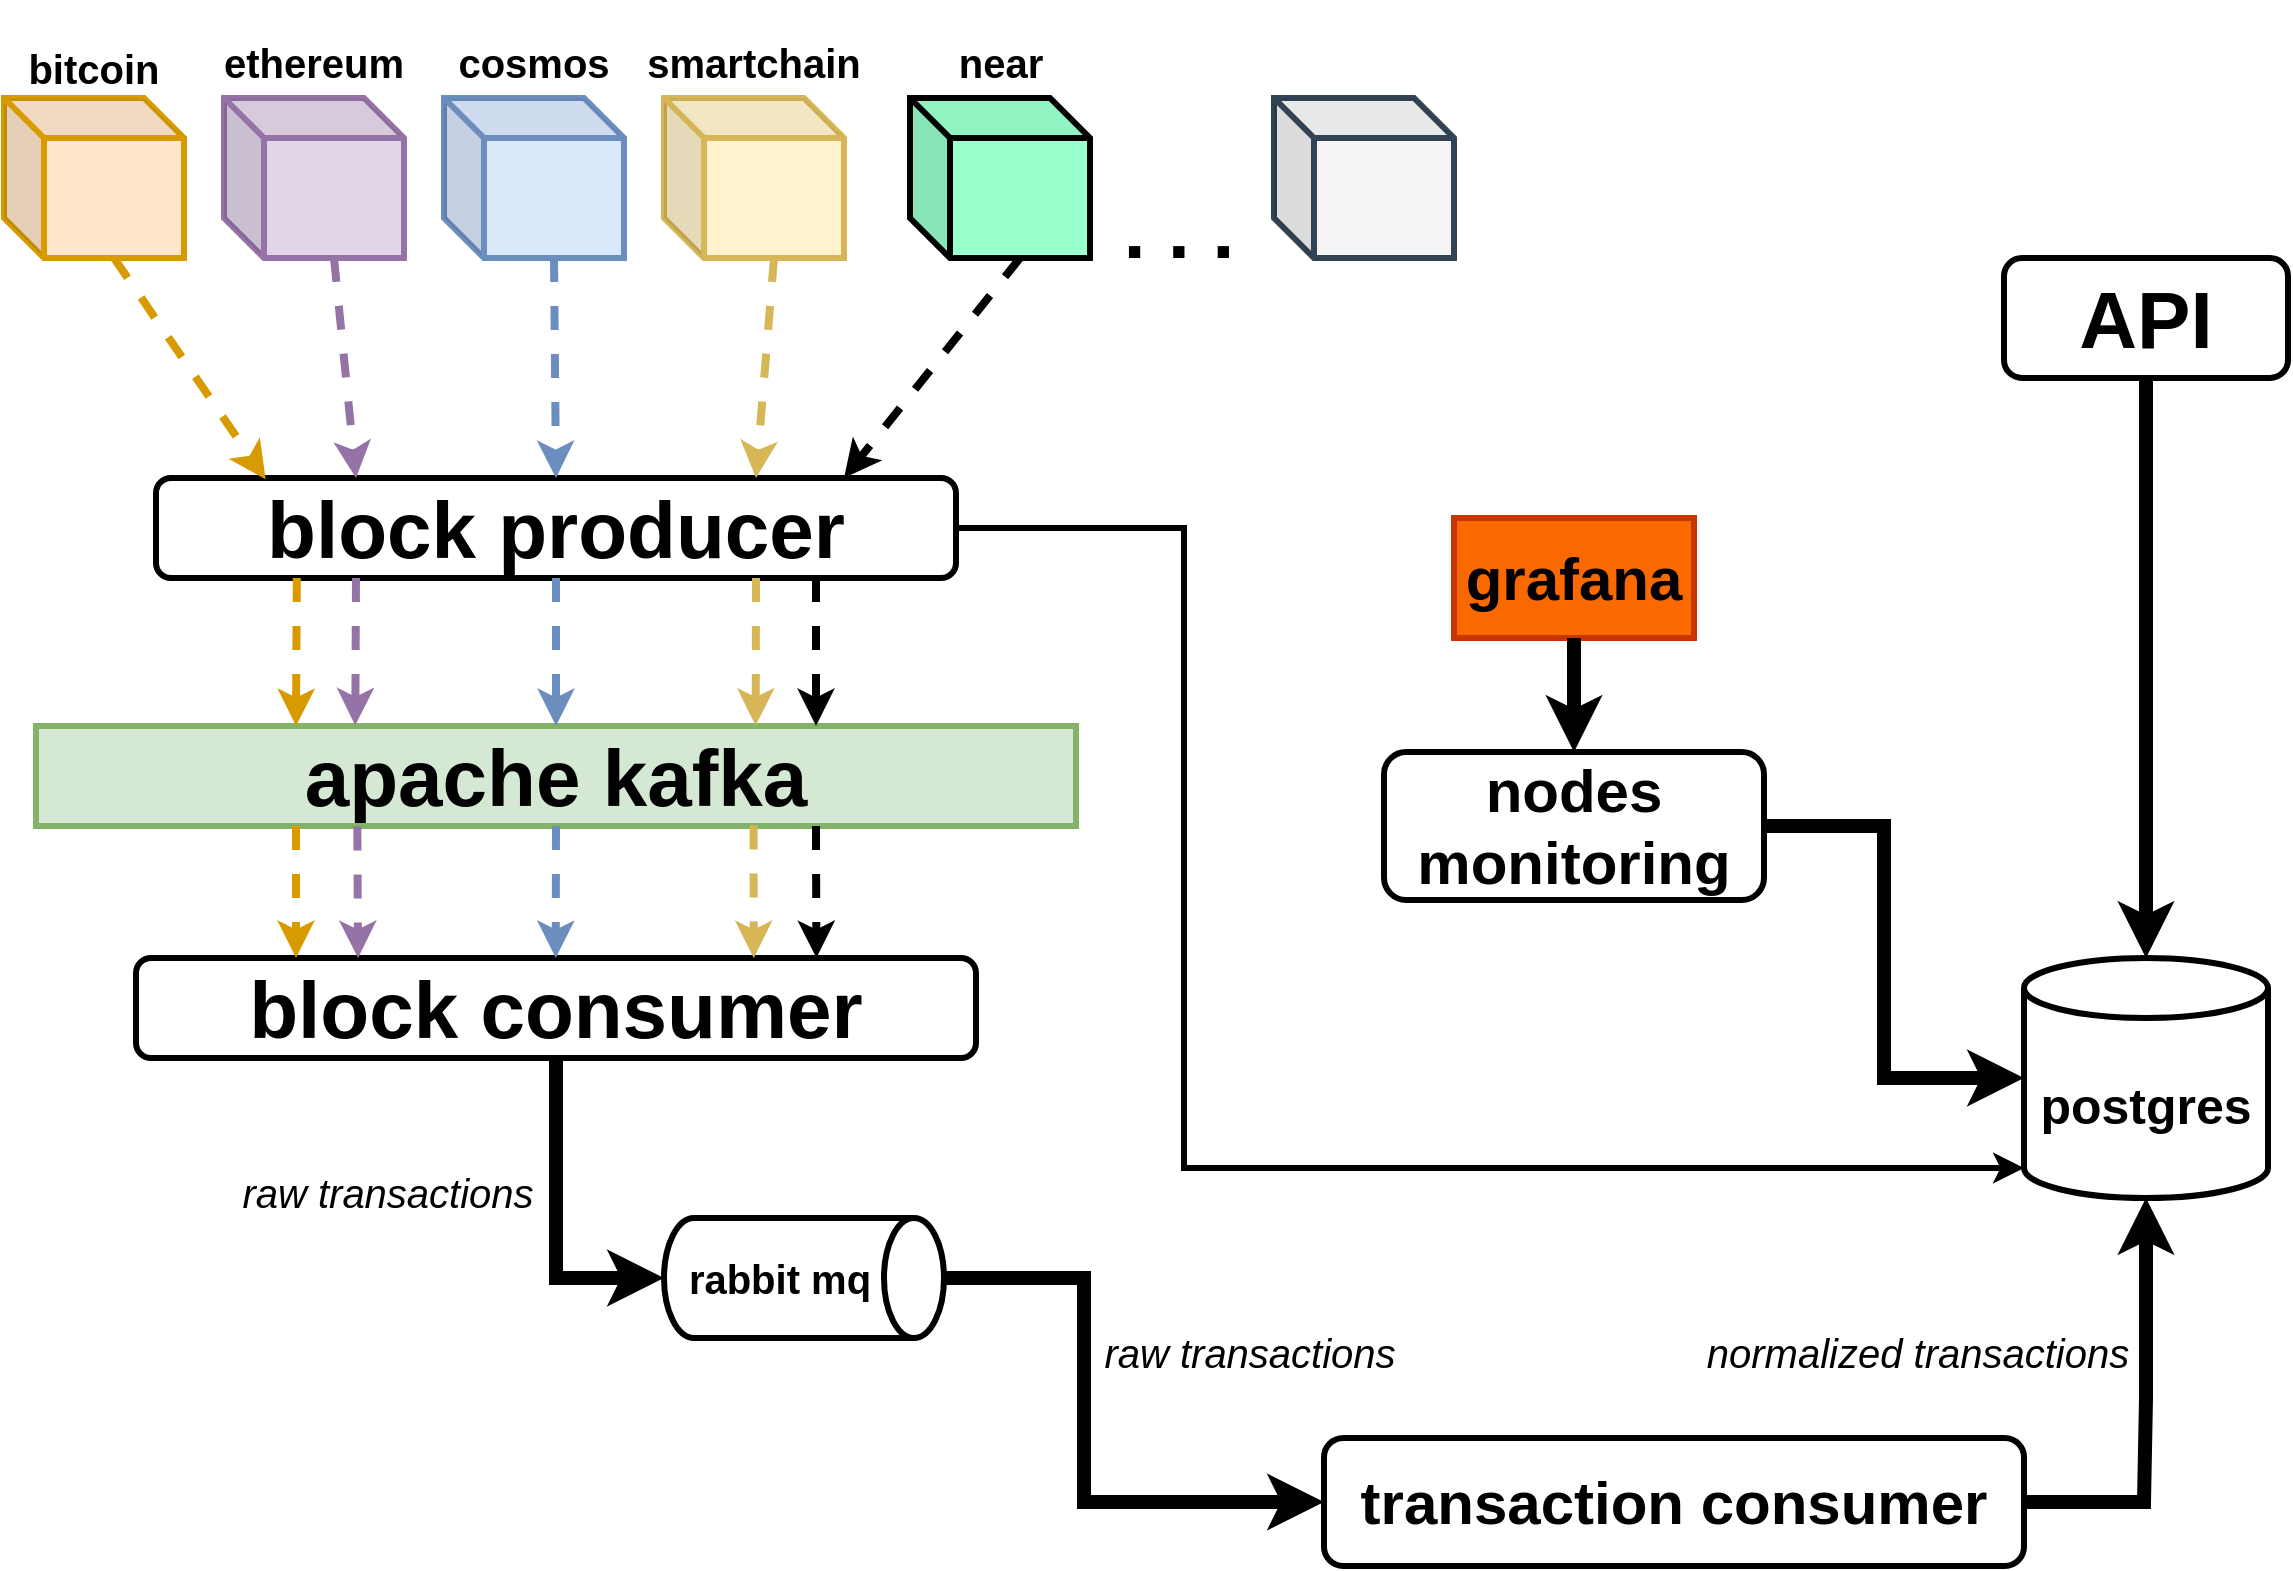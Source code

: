 <mxfile version="20.5.1" type="device"><diagram id="-AiNxPJ6JqQf8T5QZcdf" name="Page-1"><mxGraphModel dx="1426" dy="794" grid="1" gridSize="10" guides="1" tooltips="1" connect="1" arrows="1" fold="1" page="1" pageScale="1" pageWidth="1169" pageHeight="827" math="0" shadow="0"><root><mxCell id="0"/><mxCell id="1" parent="0"/><mxCell id="2B9E6hIvxJASgtxWUtcx-2" value="&lt;span style=&quot;font-size: 25px;&quot;&gt;&lt;b&gt;postgres&lt;/b&gt;&lt;/span&gt;" style="shape=cylinder3;whiteSpace=wrap;html=1;boundedLbl=1;backgroundOutline=1;size=15;strokeWidth=3;" parent="1" vertex="1"><mxGeometry x="1030" y="480" width="122" height="120" as="geometry"/></mxCell><mxCell id="2B9E6hIvxJASgtxWUtcx-3" value="&lt;font style=&quot;font-size: 40px;&quot;&gt;&lt;b style=&quot;line-height: 1.2;&quot;&gt;block producer&lt;/b&gt;&lt;/font&gt;" style="rounded=1;whiteSpace=wrap;html=1;fontSize=25;strokeWidth=3;" parent="1" vertex="1"><mxGeometry x="96" y="240" width="400" height="50" as="geometry"/></mxCell><mxCell id="2B9E6hIvxJASgtxWUtcx-7" value="&lt;font size=&quot;1&quot; style=&quot;&quot;&gt;&lt;b style=&quot;font-size: 30px;&quot;&gt;transaction consumer&lt;/b&gt;&lt;/font&gt;" style="rounded=1;whiteSpace=wrap;html=1;fontSize=25;strokeWidth=3;" parent="1" vertex="1"><mxGeometry x="680" y="720" width="350" height="64" as="geometry"/></mxCell><mxCell id="2B9E6hIvxJASgtxWUtcx-8" value="&lt;font style=&quot;font-size: 30px;&quot;&gt;&lt;b&gt;nodes&lt;br&gt;monitoring&lt;/b&gt;&lt;/font&gt;" style="rounded=1;whiteSpace=wrap;html=1;fontSize=25;strokeWidth=3;" parent="1" vertex="1"><mxGeometry x="710" y="377" width="190" height="74" as="geometry"/></mxCell><mxCell id="2B9E6hIvxJASgtxWUtcx-9" value="&lt;b&gt;&lt;font style=&quot;font-size: 40px;&quot;&gt;apache kafka&lt;/font&gt;&lt;/b&gt;" style="rounded=0;whiteSpace=wrap;html=1;fontSize=20;fillColor=#d5e8d4;strokeColor=#82b366;strokeWidth=3;" parent="1" vertex="1"><mxGeometry x="36" y="364" width="520" height="50" as="geometry"/></mxCell><mxCell id="2B9E6hIvxJASgtxWUtcx-10" value="&lt;b&gt;rabbit mq&lt;/b&gt;" style="shape=cylinder3;whiteSpace=wrap;html=1;boundedLbl=1;backgroundOutline=1;size=15;fontSize=20;direction=south;strokeWidth=3;" parent="1" vertex="1"><mxGeometry x="350" y="610" width="140" height="60" as="geometry"/></mxCell><mxCell id="2B9E6hIvxJASgtxWUtcx-11" value="&lt;font style=&quot;font-size: 40px;&quot;&gt;&lt;b style=&quot;line-height: 1.2;&quot;&gt;block consumer&lt;/b&gt;&lt;/font&gt;" style="rounded=1;whiteSpace=wrap;html=1;fontSize=25;strokeWidth=3;" parent="1" vertex="1"><mxGeometry x="86" y="480" width="420" height="50" as="geometry"/></mxCell><mxCell id="2B9E6hIvxJASgtxWUtcx-12" value="" style="shape=cube;whiteSpace=wrap;html=1;boundedLbl=1;backgroundOutline=1;darkOpacity=0.05;darkOpacity2=0.1;fontSize=40;fillColor=#ffe6cc;strokeColor=#d79b00;strokeWidth=3;" parent="1" vertex="1"><mxGeometry x="20" y="50" width="90" height="80" as="geometry"/></mxCell><mxCell id="2B9E6hIvxJASgtxWUtcx-16" value="&lt;b style=&quot;font-size: 40px;&quot;&gt;&lt;font style=&quot;font-size: 20px;&quot;&gt;smartchain&lt;/font&gt;&lt;/b&gt;" style="text;html=1;strokeColor=none;fillColor=none;align=center;verticalAlign=middle;whiteSpace=wrap;rounded=0;fontSize=20;" parent="1" vertex="1"><mxGeometry x="335" y="10" width="120" height="30" as="geometry"/></mxCell><mxCell id="2B9E6hIvxJASgtxWUtcx-19" value="&lt;b&gt;bitcoin&lt;/b&gt;" style="text;html=1;strokeColor=none;fillColor=none;align=center;verticalAlign=middle;whiteSpace=wrap;rounded=0;fontSize=20;" parent="1" vertex="1"><mxGeometry x="20" y="20" width="90" height="30" as="geometry"/></mxCell><mxCell id="2B9E6hIvxJASgtxWUtcx-20" value="&lt;b style=&quot;font-size: 40px;&quot;&gt;&lt;font style=&quot;font-size: 20px;&quot;&gt;ethereum&lt;/font&gt;&lt;/b&gt;" style="text;html=1;strokeColor=none;fillColor=none;align=center;verticalAlign=middle;whiteSpace=wrap;rounded=0;fontSize=20;" parent="1" vertex="1"><mxGeometry x="125" y="10" width="100" height="30" as="geometry"/></mxCell><mxCell id="2B9E6hIvxJASgtxWUtcx-21" value="&lt;b style=&quot;font-size: 40px;&quot;&gt;&lt;font style=&quot;font-size: 20px;&quot;&gt;cosmos&lt;/font&gt;&lt;/b&gt;" style="text;html=1;strokeColor=none;fillColor=none;align=center;verticalAlign=middle;whiteSpace=wrap;rounded=0;fontSize=20;" parent="1" vertex="1"><mxGeometry x="240" y="10" width="90" height="30" as="geometry"/></mxCell><mxCell id="2B9E6hIvxJASgtxWUtcx-23" value="" style="shape=cube;whiteSpace=wrap;html=1;boundedLbl=1;backgroundOutline=1;darkOpacity=0.05;darkOpacity2=0.1;fontSize=40;fillColor=#e1d5e7;strokeColor=#9673a6;strokeWidth=3;" parent="1" vertex="1"><mxGeometry x="130" y="50" width="90" height="80" as="geometry"/></mxCell><mxCell id="2B9E6hIvxJASgtxWUtcx-24" value="" style="shape=cube;whiteSpace=wrap;html=1;boundedLbl=1;backgroundOutline=1;darkOpacity=0.05;darkOpacity2=0.1;fontSize=40;fillColor=#dae8fc;strokeColor=#6c8ebf;strokeWidth=3;" parent="1" vertex="1"><mxGeometry x="240" y="50" width="90" height="80" as="geometry"/></mxCell><mxCell id="2B9E6hIvxJASgtxWUtcx-27" value="" style="shape=cube;whiteSpace=wrap;html=1;boundedLbl=1;backgroundOutline=1;darkOpacity=0.05;darkOpacity2=0.1;fontSize=40;fillColor=#fff2cc;strokeColor=#d6b656;strokeWidth=3;" parent="1" vertex="1"><mxGeometry x="350" y="50" width="90" height="80" as="geometry"/></mxCell><mxCell id="2B9E6hIvxJASgtxWUtcx-28" value="" style="shape=cube;whiteSpace=wrap;html=1;boundedLbl=1;backgroundOutline=1;darkOpacity=0.05;darkOpacity2=0.1;fontSize=40;fillColor=#99FFCC;strokeColor=#000000;fontColor=#ffffff;strokeWidth=3;" parent="1" vertex="1"><mxGeometry x="473" y="50" width="90" height="80" as="geometry"/></mxCell><mxCell id="2B9E6hIvxJASgtxWUtcx-29" value="&lt;b style=&quot;font-size: 40px;&quot;&gt;&lt;font style=&quot;font-size: 20px;&quot;&gt;near&lt;/font&gt;&lt;/b&gt;" style="text;html=1;strokeColor=none;fillColor=none;align=center;verticalAlign=middle;whiteSpace=wrap;rounded=0;fontSize=20;" parent="1" vertex="1"><mxGeometry x="480.5" y="10" width="75" height="30" as="geometry"/></mxCell><mxCell id="2B9E6hIvxJASgtxWUtcx-30" value="" style="endArrow=classic;html=1;rounded=0;fontSize=20;entryX=0.137;entryY=0.013;entryDx=0;entryDy=0;exitX=0;exitY=0;exitDx=55;exitDy=80;exitPerimeter=0;entryPerimeter=0;dashed=1;fontStyle=1;strokeWidth=4;fillColor=#ffe6cc;strokeColor=#d79b00;" parent="1" source="2B9E6hIvxJASgtxWUtcx-12" target="2B9E6hIvxJASgtxWUtcx-3" edge="1"><mxGeometry width="50" height="50" relative="1" as="geometry"><mxPoint x="65" y="120" as="sourcePoint"/><mxPoint x="130" y="340" as="targetPoint"/></mxGeometry></mxCell><mxCell id="2B9E6hIvxJASgtxWUtcx-31" value="" style="endArrow=classic;html=1;rounded=0;fontSize=20;entryX=0.25;entryY=0;entryDx=0;entryDy=0;exitX=0;exitY=0;exitDx=55;exitDy=80;exitPerimeter=0;strokeWidth=4;fillColor=#e1d5e7;strokeColor=#9673a6;dashed=1;" parent="1" source="2B9E6hIvxJASgtxWUtcx-23" target="2B9E6hIvxJASgtxWUtcx-3" edge="1"><mxGeometry width="50" height="50" relative="1" as="geometry"><mxPoint x="85" y="140" as="sourcePoint"/><mxPoint x="157" y="250.35" as="targetPoint"/></mxGeometry></mxCell><mxCell id="2B9E6hIvxJASgtxWUtcx-32" value="" style="endArrow=classic;html=1;rounded=0;fontSize=20;entryX=0.5;entryY=0;entryDx=0;entryDy=0;exitX=0;exitY=0;exitDx=55;exitDy=80;exitPerimeter=0;strokeWidth=4;dashed=1;fillColor=#dae8fc;strokeColor=#6c8ebf;" parent="1" source="2B9E6hIvxJASgtxWUtcx-24" target="2B9E6hIvxJASgtxWUtcx-3" edge="1"><mxGeometry width="50" height="50" relative="1" as="geometry"><mxPoint x="195" y="140" as="sourcePoint"/><mxPoint x="195.0" y="250" as="targetPoint"/></mxGeometry></mxCell><mxCell id="2B9E6hIvxJASgtxWUtcx-33" value="" style="endArrow=classic;html=1;rounded=0;fontSize=20;entryX=0.75;entryY=0;entryDx=0;entryDy=0;exitX=0;exitY=0;exitDx=55;exitDy=80;exitPerimeter=0;fillColor=#fff2cc;strokeColor=#d6b656;dashed=1;strokeWidth=4;" parent="1" source="2B9E6hIvxJASgtxWUtcx-27" target="2B9E6hIvxJASgtxWUtcx-3" edge="1"><mxGeometry width="50" height="50" relative="1" as="geometry"><mxPoint x="305" y="140" as="sourcePoint"/><mxPoint x="306" y="250" as="targetPoint"/></mxGeometry></mxCell><mxCell id="2B9E6hIvxJASgtxWUtcx-34" value="" style="endArrow=classic;html=1;rounded=0;fontSize=20;exitX=0;exitY=0;exitDx=55;exitDy=80;exitPerimeter=0;strokeColor=#000000;strokeWidth=4;dashed=1;" parent="1" source="2B9E6hIvxJASgtxWUtcx-28" edge="1"><mxGeometry width="50" height="50" relative="1" as="geometry"><mxPoint x="415" y="140" as="sourcePoint"/><mxPoint x="440" y="240" as="targetPoint"/></mxGeometry></mxCell><mxCell id="2B9E6hIvxJASgtxWUtcx-35" value="" style="endArrow=classic;html=1;rounded=0;fontSize=20;exitX=0.176;exitY=1.001;exitDx=0;exitDy=0;exitPerimeter=0;dashed=1;fontStyle=1;strokeWidth=4;fillColor=#ffe6cc;strokeColor=#d79b00;entryX=0.25;entryY=0;entryDx=0;entryDy=0;" parent="1" source="2B9E6hIvxJASgtxWUtcx-3" target="2B9E6hIvxJASgtxWUtcx-9" edge="1"><mxGeometry width="50" height="50" relative="1" as="geometry"><mxPoint x="85" y="140" as="sourcePoint"/><mxPoint x="160" y="360" as="targetPoint"/></mxGeometry></mxCell><mxCell id="2B9E6hIvxJASgtxWUtcx-36" value="" style="endArrow=classic;html=1;rounded=0;fontSize=20;exitX=0.25;exitY=1;exitDx=0;exitDy=0;strokeWidth=4;fillColor=#e1d5e7;strokeColor=#9673a6;dashed=1;entryX=0.307;entryY=-0.007;entryDx=0;entryDy=0;entryPerimeter=0;" parent="1" source="2B9E6hIvxJASgtxWUtcx-3" target="2B9E6hIvxJASgtxWUtcx-9" edge="1"><mxGeometry width="50" height="50" relative="1" as="geometry"><mxPoint x="210" y="304" as="sourcePoint"/><mxPoint x="196" y="360" as="targetPoint"/></mxGeometry></mxCell><mxCell id="2B9E6hIvxJASgtxWUtcx-37" value="" style="endArrow=classic;html=1;rounded=0;fontSize=20;entryX=0.5;entryY=0;entryDx=0;entryDy=0;exitX=0.5;exitY=1;exitDx=0;exitDy=0;strokeWidth=4;dashed=1;fillColor=#dae8fc;strokeColor=#6c8ebf;" parent="1" source="2B9E6hIvxJASgtxWUtcx-3" target="2B9E6hIvxJASgtxWUtcx-9" edge="1"><mxGeometry width="50" height="50" relative="1" as="geometry"><mxPoint x="310" y="320" as="sourcePoint"/><mxPoint x="311" y="430" as="targetPoint"/></mxGeometry></mxCell><mxCell id="2B9E6hIvxJASgtxWUtcx-38" value="" style="endArrow=classic;html=1;rounded=0;fontSize=20;exitX=0.75;exitY=1;exitDx=0;exitDy=0;fillColor=#fff2cc;strokeColor=#d6b656;dashed=1;strokeWidth=4;entryX=0.692;entryY=-0.004;entryDx=0;entryDy=0;entryPerimeter=0;" parent="1" source="2B9E6hIvxJASgtxWUtcx-3" target="2B9E6hIvxJASgtxWUtcx-9" edge="1"><mxGeometry width="50" height="50" relative="1" as="geometry"><mxPoint x="399.5" y="334" as="sourcePoint"/><mxPoint x="396" y="360" as="targetPoint"/></mxGeometry></mxCell><mxCell id="2B9E6hIvxJASgtxWUtcx-39" value="" style="endArrow=classic;html=1;rounded=0;fontSize=20;strokeColor=#000000;strokeWidth=4;dashed=1;entryX=0.75;entryY=0;entryDx=0;entryDy=0;" parent="1" target="2B9E6hIvxJASgtxWUtcx-9" edge="1"><mxGeometry width="50" height="50" relative="1" as="geometry"><mxPoint x="426" y="290" as="sourcePoint"/><mxPoint x="380" y="414" as="targetPoint"/></mxGeometry></mxCell><mxCell id="2B9E6hIvxJASgtxWUtcx-41" value="" style="endArrow=classic;html=1;rounded=0;dashed=1;strokeColor=#000000;strokeWidth=4;fontSize=20;entryX=0.81;entryY=0;entryDx=0;entryDy=0;exitX=0.75;exitY=1;exitDx=0;exitDy=0;entryPerimeter=0;" parent="1" source="2B9E6hIvxJASgtxWUtcx-9" target="2B9E6hIvxJASgtxWUtcx-11" edge="1"><mxGeometry width="50" height="50" relative="1" as="geometry"><mxPoint x="410" y="420" as="sourcePoint"/><mxPoint x="460" y="370" as="targetPoint"/></mxGeometry></mxCell><mxCell id="2B9E6hIvxJASgtxWUtcx-42" value="" style="endArrow=classic;html=1;rounded=0;fontSize=20;fillColor=#fff2cc;strokeColor=#d6b656;dashed=1;strokeWidth=4;entryX=0.692;entryY=-0.004;entryDx=0;entryDy=0;entryPerimeter=0;exitX=0.69;exitY=0.994;exitDx=0;exitDy=0;exitPerimeter=0;" parent="1" source="2B9E6hIvxJASgtxWUtcx-9" edge="1"><mxGeometry width="50" height="50" relative="1" as="geometry"><mxPoint x="395" y="420" as="sourcePoint"/><mxPoint x="394.86" y="480.0" as="targetPoint"/></mxGeometry></mxCell><mxCell id="2B9E6hIvxJASgtxWUtcx-43" value="" style="endArrow=classic;html=1;rounded=0;fontSize=20;entryX=0.5;entryY=0;entryDx=0;entryDy=0;strokeWidth=4;dashed=1;fillColor=#dae8fc;strokeColor=#6c8ebf;exitX=0.5;exitY=1;exitDx=0;exitDy=0;" parent="1" source="2B9E6hIvxJASgtxWUtcx-9" edge="1"><mxGeometry width="50" height="50" relative="1" as="geometry"><mxPoint x="300" y="420" as="sourcePoint"/><mxPoint x="295.86" y="480" as="targetPoint"/></mxGeometry></mxCell><mxCell id="2B9E6hIvxJASgtxWUtcx-44" value="" style="endArrow=classic;html=1;rounded=0;fontSize=20;exitX=0.309;exitY=1.006;exitDx=0;exitDy=0;strokeWidth=4;fillColor=#e1d5e7;strokeColor=#9673a6;dashed=1;entryX=0.25;entryY=0;entryDx=0;entryDy=0;exitPerimeter=0;" parent="1" source="2B9E6hIvxJASgtxWUtcx-9" edge="1"><mxGeometry width="50" height="50" relative="1" as="geometry"><mxPoint x="196.96" y="412.85" as="sourcePoint"/><mxPoint x="197.0" y="480" as="targetPoint"/></mxGeometry></mxCell><mxCell id="2B9E6hIvxJASgtxWUtcx-45" value="" style="endArrow=classic;html=1;rounded=0;fontSize=20;exitX=0.25;exitY=1;exitDx=0;exitDy=0;dashed=1;fontStyle=1;strokeWidth=4;fillColor=#ffe6cc;strokeColor=#d79b00;entryX=0.25;entryY=0;entryDx=0;entryDy=0;" parent="1" source="2B9E6hIvxJASgtxWUtcx-9" edge="1"><mxGeometry width="50" height="50" relative="1" as="geometry"><mxPoint x="166.4" y="406.05" as="sourcePoint"/><mxPoint x="166.0" y="480" as="targetPoint"/></mxGeometry></mxCell><mxCell id="2B9E6hIvxJASgtxWUtcx-46" value="" style="endArrow=none;startArrow=classic;html=1;rounded=0;strokeColor=#000000;strokeWidth=7;fontSize=20;entryX=0.5;entryY=1;entryDx=0;entryDy=0;exitX=0.5;exitY=1;exitDx=0;exitDy=0;exitPerimeter=0;endFill=0;" parent="1" source="2B9E6hIvxJASgtxWUtcx-10" target="2B9E6hIvxJASgtxWUtcx-11" edge="1"><mxGeometry width="50" height="50" relative="1" as="geometry"><mxPoint x="250" y="680" as="sourcePoint"/><mxPoint x="440" y="410" as="targetPoint"/><Array as="points"><mxPoint x="296" y="640"/></Array></mxGeometry></mxCell><mxCell id="2B9E6hIvxJASgtxWUtcx-47" value="" style="endArrow=none;startArrow=classic;html=1;rounded=0;strokeColor=#000000;strokeWidth=7;fontSize=20;entryX=0.5;entryY=0;entryDx=0;entryDy=0;exitX=0;exitY=0.5;exitDx=0;exitDy=0;endFill=0;entryPerimeter=0;" parent="1" source="2B9E6hIvxJASgtxWUtcx-7" target="2B9E6hIvxJASgtxWUtcx-10" edge="1"><mxGeometry width="50" height="50" relative="1" as="geometry"><mxPoint x="360" y="650" as="sourcePoint"/><mxPoint x="306" y="540" as="targetPoint"/><Array as="points"><mxPoint x="560" y="752"/><mxPoint x="560" y="640"/></Array></mxGeometry></mxCell><mxCell id="2B9E6hIvxJASgtxWUtcx-48" value="&lt;font style=&quot;font-size: 20px;&quot;&gt;&lt;i&gt;raw transactions&lt;/i&gt;&lt;/font&gt;" style="text;html=1;strokeColor=none;fillColor=none;align=center;verticalAlign=middle;whiteSpace=wrap;rounded=0;fontSize=40;" parent="1" vertex="1"><mxGeometry x="132" y="570" width="160" height="40" as="geometry"/></mxCell><mxCell id="2B9E6hIvxJASgtxWUtcx-49" value="&lt;font style=&quot;font-size: 20px;&quot;&gt;&lt;i&gt;raw transactions&lt;/i&gt;&lt;/font&gt;" style="text;html=1;strokeColor=none;fillColor=none;align=center;verticalAlign=middle;whiteSpace=wrap;rounded=0;fontSize=40;" parent="1" vertex="1"><mxGeometry x="563" y="650" width="160" height="40" as="geometry"/></mxCell><mxCell id="2B9E6hIvxJASgtxWUtcx-50" value="" style="endArrow=none;startArrow=classic;html=1;rounded=0;strokeColor=#000000;strokeWidth=7;fontSize=20;entryX=1;entryY=0.5;entryDx=0;entryDy=0;exitX=0.5;exitY=1;exitDx=0;exitDy=0;endFill=0;exitPerimeter=0;" parent="1" source="2B9E6hIvxJASgtxWUtcx-2" target="2B9E6hIvxJASgtxWUtcx-7" edge="1"><mxGeometry width="50" height="50" relative="1" as="geometry"><mxPoint x="690" y="762" as="sourcePoint"/><mxPoint x="500" y="650" as="targetPoint"/><Array as="points"><mxPoint x="1091" y="700"/><mxPoint x="1090" y="752"/></Array></mxGeometry></mxCell><mxCell id="2B9E6hIvxJASgtxWUtcx-51" value="&lt;font style=&quot;font-size: 20px;&quot;&gt;&lt;i&gt;normalized transactions&lt;/i&gt;&lt;/font&gt;" style="text;html=1;strokeColor=none;fillColor=none;align=center;verticalAlign=middle;whiteSpace=wrap;rounded=0;fontSize=40;" parent="1" vertex="1"><mxGeometry x="867" y="650" width="220" height="40" as="geometry"/></mxCell><mxCell id="2B9E6hIvxJASgtxWUtcx-52" value="" style="endArrow=none;startArrow=classic;html=1;rounded=0;strokeColor=#000000;strokeWidth=7;fontSize=20;entryX=1;entryY=0.5;entryDx=0;entryDy=0;exitX=0;exitY=0.5;exitDx=0;exitDy=0;endFill=0;exitPerimeter=0;" parent="1" source="2B9E6hIvxJASgtxWUtcx-2" target="2B9E6hIvxJASgtxWUtcx-8" edge="1"><mxGeometry width="50" height="50" relative="1" as="geometry"><mxPoint x="1001" y="262" as="sourcePoint"/><mxPoint x="940" y="414" as="targetPoint"/><Array as="points"><mxPoint x="960" y="540"/><mxPoint x="960" y="414"/></Array></mxGeometry></mxCell><mxCell id="2B9E6hIvxJASgtxWUtcx-53" value="&lt;b&gt;grafana&lt;/b&gt;" style="rounded=0;whiteSpace=wrap;html=1;fontSize=30;fillColor=#fa6800;fontColor=#000000;strokeColor=#C73500;strokeWidth=3;" parent="1" vertex="1"><mxGeometry x="745" y="260" width="120" height="60" as="geometry"/></mxCell><mxCell id="2B9E6hIvxJASgtxWUtcx-54" value="" style="endArrow=none;startArrow=classic;html=1;rounded=0;strokeColor=#000000;strokeWidth=7;fontSize=20;entryX=0.5;entryY=1;entryDx=0;entryDy=0;exitX=0.5;exitY=0;exitDx=0;exitDy=0;endFill=0;" parent="1" source="2B9E6hIvxJASgtxWUtcx-8" target="2B9E6hIvxJASgtxWUtcx-53" edge="1"><mxGeometry width="50" height="50" relative="1" as="geometry"><mxPoint x="1045" y="452" as="sourcePoint"/><mxPoint x="915" y="326" as="targetPoint"/><Array as="points"/></mxGeometry></mxCell><mxCell id="2B9E6hIvxJASgtxWUtcx-55" value="&lt;b style=&quot;&quot;&gt;&lt;font style=&quot;font-size: 40px;&quot;&gt;API&lt;/font&gt;&lt;/b&gt;" style="rounded=1;whiteSpace=wrap;html=1;fontSize=25;strokeWidth=3;" parent="1" vertex="1"><mxGeometry x="1020" y="130" width="142" height="60" as="geometry"/></mxCell><mxCell id="2B9E6hIvxJASgtxWUtcx-56" value="" style="endArrow=none;startArrow=classic;html=1;rounded=0;strokeColor=#000000;strokeWidth=7;fontSize=20;entryX=0.5;entryY=1;entryDx=0;entryDy=0;exitX=0.5;exitY=0;exitDx=0;exitDy=0;endFill=0;exitPerimeter=0;" parent="1" source="2B9E6hIvxJASgtxWUtcx-2" target="2B9E6hIvxJASgtxWUtcx-55" edge="1"><mxGeometry width="50" height="50" relative="1" as="geometry"><mxPoint x="1040" y="550" as="sourcePoint"/><mxPoint x="910" y="424" as="targetPoint"/><Array as="points"><mxPoint x="1091" y="310"/></Array></mxGeometry></mxCell><mxCell id="2B9E6hIvxJASgtxWUtcx-57" value="" style="endArrow=none;startArrow=classic;html=1;rounded=0;strokeColor=#000000;strokeWidth=3;fontSize=20;entryX=1;entryY=0.5;entryDx=0;entryDy=0;exitX=0;exitY=1;exitDx=0;exitDy=-15;endFill=0;exitPerimeter=0;endSize=6;" parent="1" source="2B9E6hIvxJASgtxWUtcx-2" target="2B9E6hIvxJASgtxWUtcx-3" edge="1"><mxGeometry width="50" height="50" relative="1" as="geometry"><mxPoint x="672.5" y="396" as="sourcePoint"/><mxPoint x="542.5" y="270" as="targetPoint"/><Array as="points"><mxPoint x="610" y="585"/><mxPoint x="610" y="265"/></Array></mxGeometry></mxCell><mxCell id="2B9E6hIvxJASgtxWUtcx-59" value="&lt;b style=&quot;&quot;&gt;&lt;font style=&quot;font-size: 40px;&quot;&gt;. . .&lt;/font&gt;&lt;/b&gt;" style="text;html=1;strokeColor=none;fillColor=none;align=center;verticalAlign=middle;whiteSpace=wrap;rounded=0;fontSize=20;" parent="1" vertex="1"><mxGeometry x="570" y="100" width="75" height="30" as="geometry"/></mxCell><mxCell id="2B9E6hIvxJASgtxWUtcx-62" value="" style="shape=cube;whiteSpace=wrap;html=1;boundedLbl=1;backgroundOutline=1;darkOpacity=0.05;darkOpacity2=0.1;fontSize=40;fillColor=#F5F5F5;strokeColor=#314354;fontColor=#ffffff;strokeWidth=3;" parent="1" vertex="1"><mxGeometry x="655" y="50" width="90" height="80" as="geometry"/></mxCell></root></mxGraphModel></diagram></mxfile>